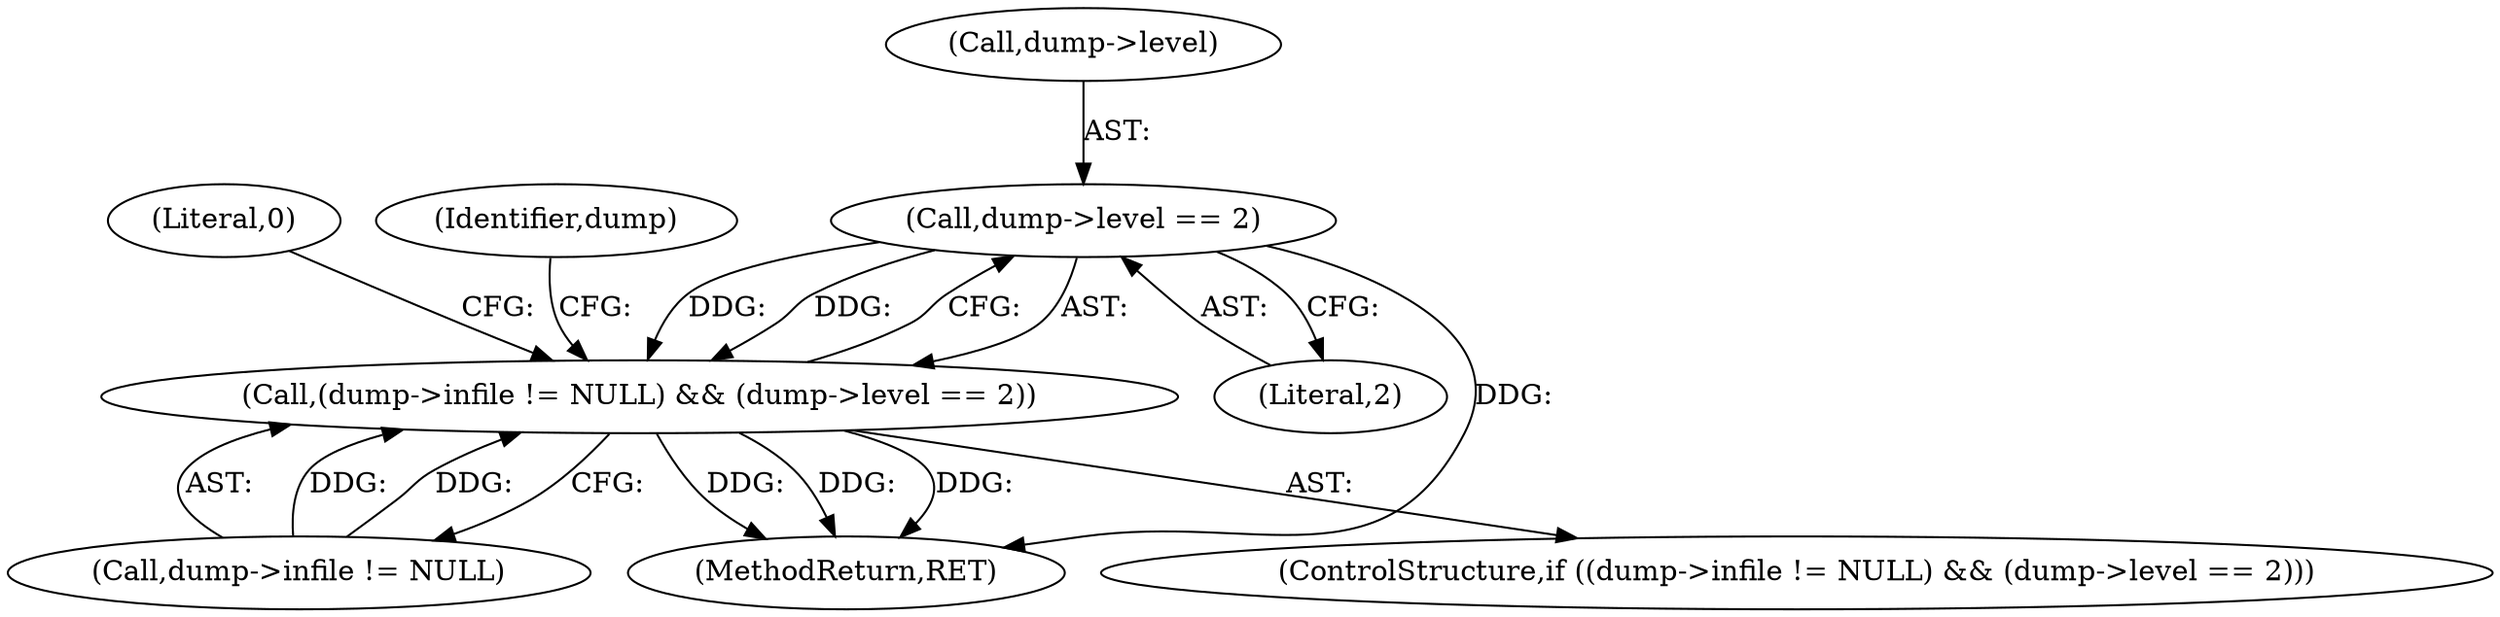 digraph "0_libtiff_83a4b92815ea04969d494416eaae3d4c6b338e4a#diff-c8b4b355f9b5c06d585b23138e1c185f_5@pointer" {
"1001159" [label="(Call,dump->level == 2)"];
"1001153" [label="(Call,(dump->infile != NULL) && (dump->level == 2))"];
"1001213" [label="(Literal,0)"];
"1001154" [label="(Call,dump->infile != NULL)"];
"1001167" [label="(Identifier,dump)"];
"1001163" [label="(Literal,2)"];
"1001159" [label="(Call,dump->level == 2)"];
"1001153" [label="(Call,(dump->infile != NULL) && (dump->level == 2))"];
"1001160" [label="(Call,dump->level)"];
"1001214" [label="(MethodReturn,RET)"];
"1001152" [label="(ControlStructure,if ((dump->infile != NULL) && (dump->level == 2)))"];
"1001159" -> "1001153"  [label="AST: "];
"1001159" -> "1001163"  [label="CFG: "];
"1001160" -> "1001159"  [label="AST: "];
"1001163" -> "1001159"  [label="AST: "];
"1001153" -> "1001159"  [label="CFG: "];
"1001159" -> "1001214"  [label="DDG: "];
"1001159" -> "1001153"  [label="DDG: "];
"1001159" -> "1001153"  [label="DDG: "];
"1001153" -> "1001152"  [label="AST: "];
"1001153" -> "1001154"  [label="CFG: "];
"1001154" -> "1001153"  [label="AST: "];
"1001167" -> "1001153"  [label="CFG: "];
"1001213" -> "1001153"  [label="CFG: "];
"1001153" -> "1001214"  [label="DDG: "];
"1001153" -> "1001214"  [label="DDG: "];
"1001153" -> "1001214"  [label="DDG: "];
"1001154" -> "1001153"  [label="DDG: "];
"1001154" -> "1001153"  [label="DDG: "];
}
